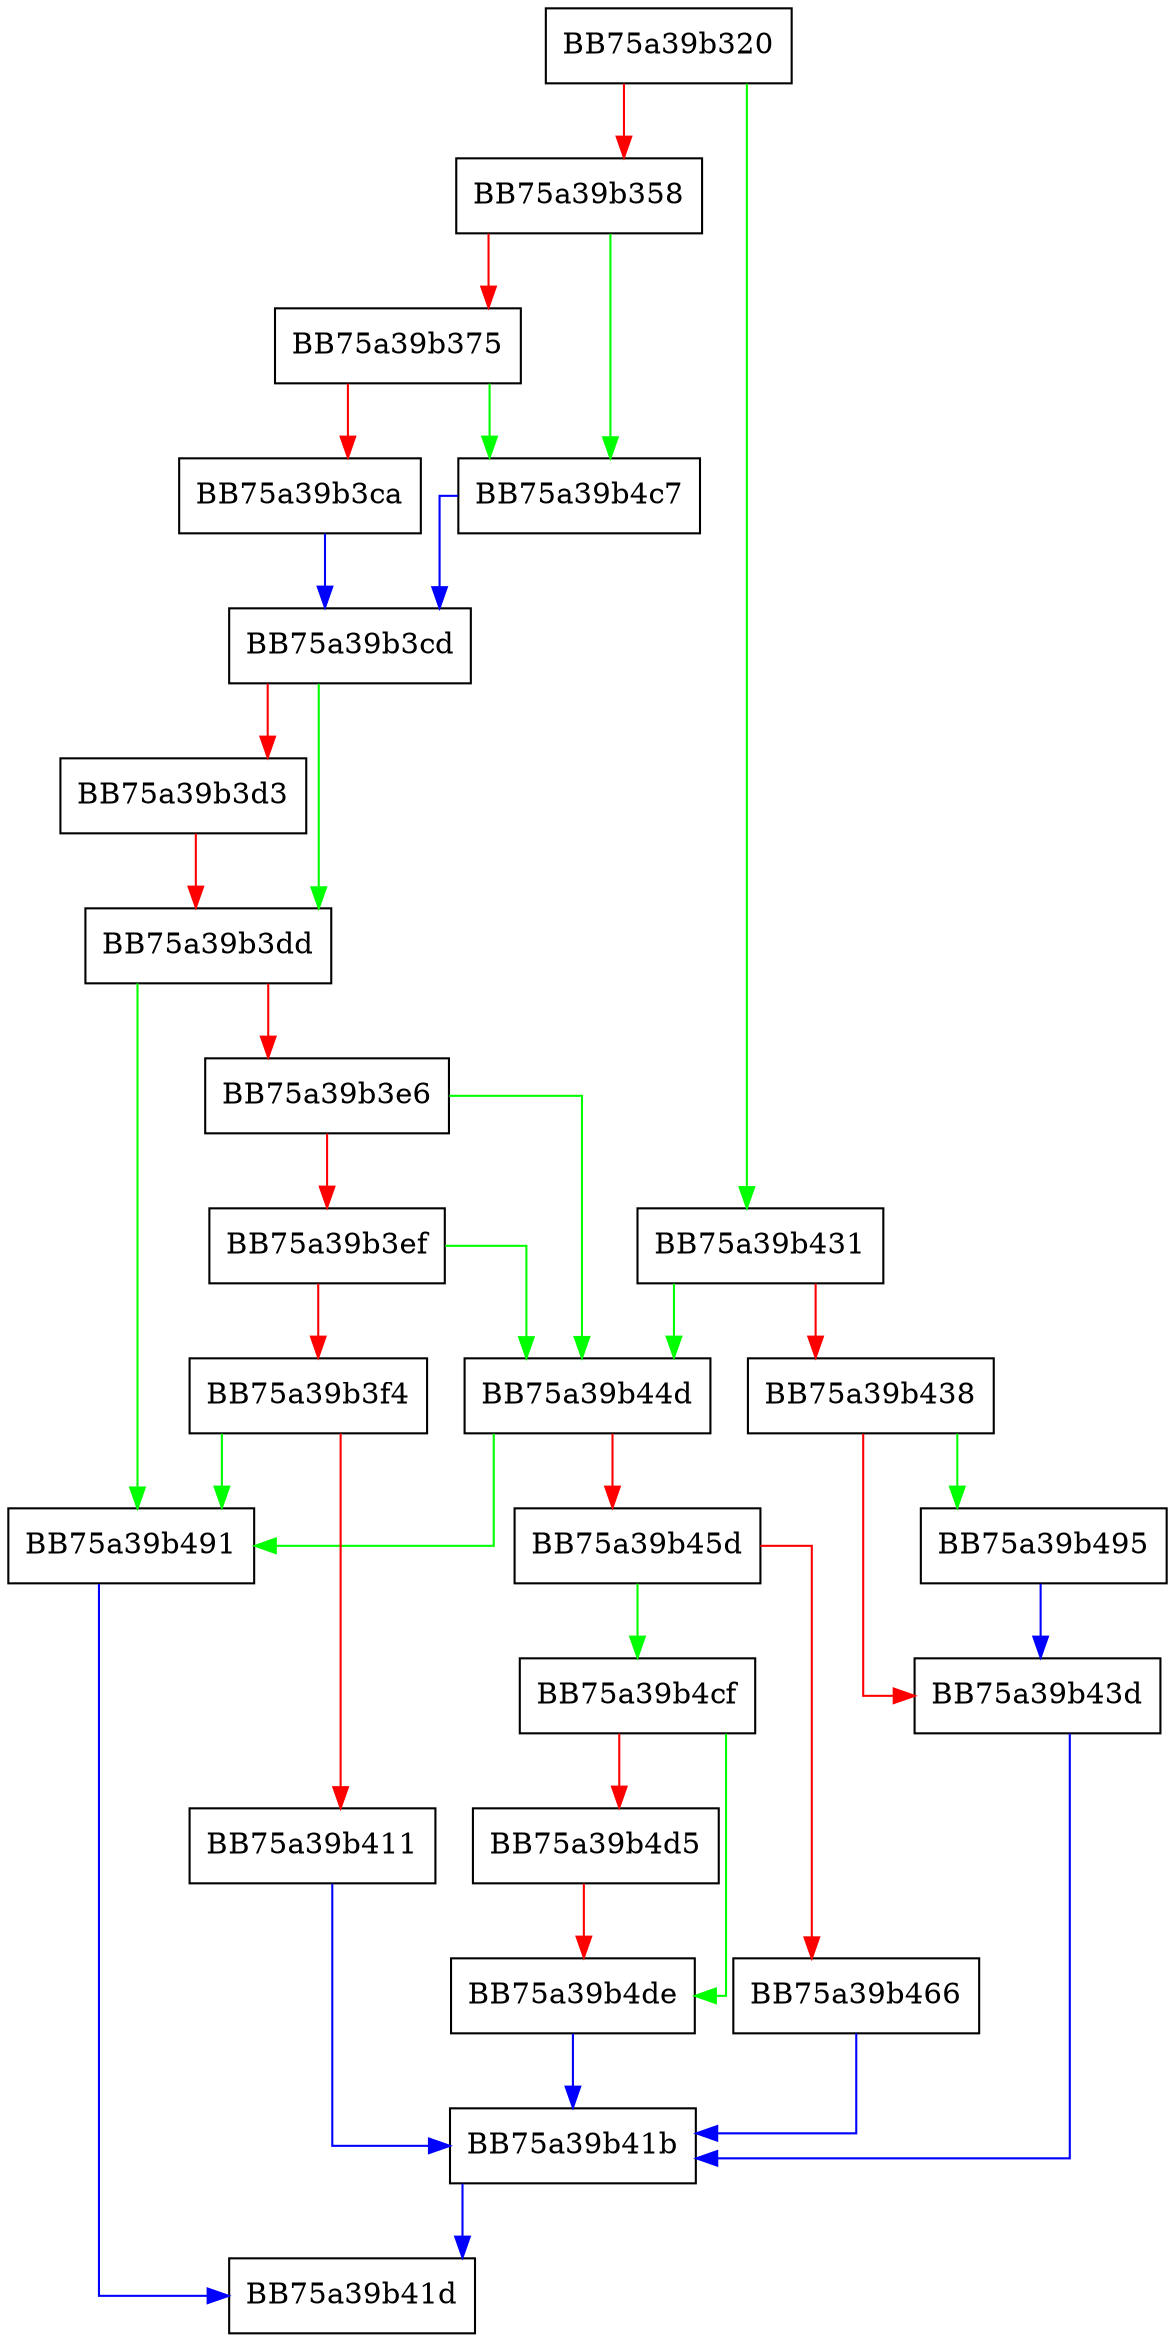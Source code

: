 digraph eval {
  node [shape="box"];
  graph [splines=ortho];
  BB75a39b320 -> BB75a39b431 [color="green"];
  BB75a39b320 -> BB75a39b358 [color="red"];
  BB75a39b358 -> BB75a39b4c7 [color="green"];
  BB75a39b358 -> BB75a39b375 [color="red"];
  BB75a39b375 -> BB75a39b4c7 [color="green"];
  BB75a39b375 -> BB75a39b3ca [color="red"];
  BB75a39b3ca -> BB75a39b3cd [color="blue"];
  BB75a39b3cd -> BB75a39b3dd [color="green"];
  BB75a39b3cd -> BB75a39b3d3 [color="red"];
  BB75a39b3d3 -> BB75a39b3dd [color="red"];
  BB75a39b3dd -> BB75a39b491 [color="green"];
  BB75a39b3dd -> BB75a39b3e6 [color="red"];
  BB75a39b3e6 -> BB75a39b44d [color="green"];
  BB75a39b3e6 -> BB75a39b3ef [color="red"];
  BB75a39b3ef -> BB75a39b44d [color="green"];
  BB75a39b3ef -> BB75a39b3f4 [color="red"];
  BB75a39b3f4 -> BB75a39b491 [color="green"];
  BB75a39b3f4 -> BB75a39b411 [color="red"];
  BB75a39b411 -> BB75a39b41b [color="blue"];
  BB75a39b41b -> BB75a39b41d [color="blue"];
  BB75a39b431 -> BB75a39b44d [color="green"];
  BB75a39b431 -> BB75a39b438 [color="red"];
  BB75a39b438 -> BB75a39b495 [color="green"];
  BB75a39b438 -> BB75a39b43d [color="red"];
  BB75a39b43d -> BB75a39b41b [color="blue"];
  BB75a39b44d -> BB75a39b491 [color="green"];
  BB75a39b44d -> BB75a39b45d [color="red"];
  BB75a39b45d -> BB75a39b4cf [color="green"];
  BB75a39b45d -> BB75a39b466 [color="red"];
  BB75a39b466 -> BB75a39b41b [color="blue"];
  BB75a39b491 -> BB75a39b41d [color="blue"];
  BB75a39b495 -> BB75a39b43d [color="blue"];
  BB75a39b4c7 -> BB75a39b3cd [color="blue"];
  BB75a39b4cf -> BB75a39b4de [color="green"];
  BB75a39b4cf -> BB75a39b4d5 [color="red"];
  BB75a39b4d5 -> BB75a39b4de [color="red"];
  BB75a39b4de -> BB75a39b41b [color="blue"];
}